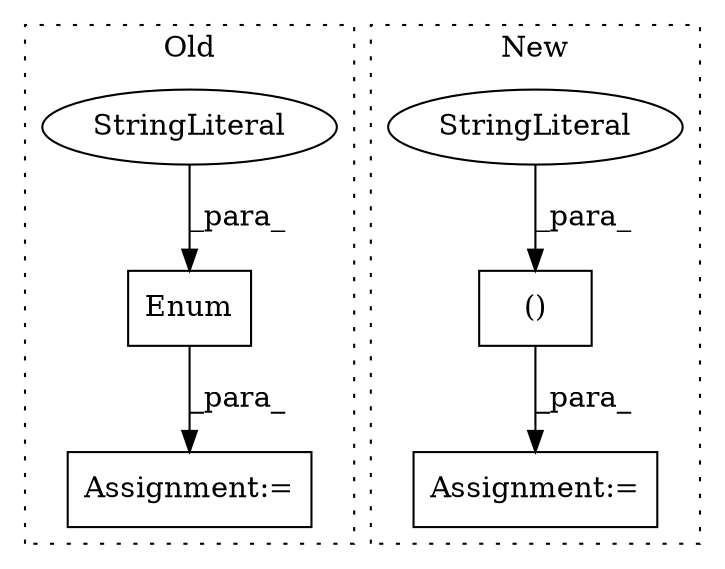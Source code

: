 digraph G {
subgraph cluster0 {
1 [label="Enum" a="32" s="3070,3104" l="5,1" shape="box"];
5 [label="StringLiteral" a="45" s="3083" l="21" shape="ellipse"];
6 [label="Assignment:=" a="7" s="3069" l="1" shape="box"];
label = "Old";
style="dotted";
}
subgraph cluster1 {
2 [label="()" a="106" s="3469" l="22" shape="box"];
3 [label="Assignment:=" a="7" s="3412" l="1" shape="box"];
4 [label="StringLiteral" a="45" s="3469" l="8" shape="ellipse"];
label = "New";
style="dotted";
}
1 -> 6 [label="_para_"];
2 -> 3 [label="_para_"];
4 -> 2 [label="_para_"];
5 -> 1 [label="_para_"];
}